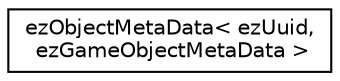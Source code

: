 digraph "Graphical Class Hierarchy"
{
 // LATEX_PDF_SIZE
  edge [fontname="Helvetica",fontsize="10",labelfontname="Helvetica",labelfontsize="10"];
  node [fontname="Helvetica",fontsize="10",shape=record];
  rankdir="LR";
  Node0 [label="ezObjectMetaData\< ezUuid,\l ezGameObjectMetaData \>",height=0.2,width=0.4,color="black", fillcolor="white", style="filled",URL="$d3/d18/classez_object_meta_data.htm",tooltip=" "];
}
